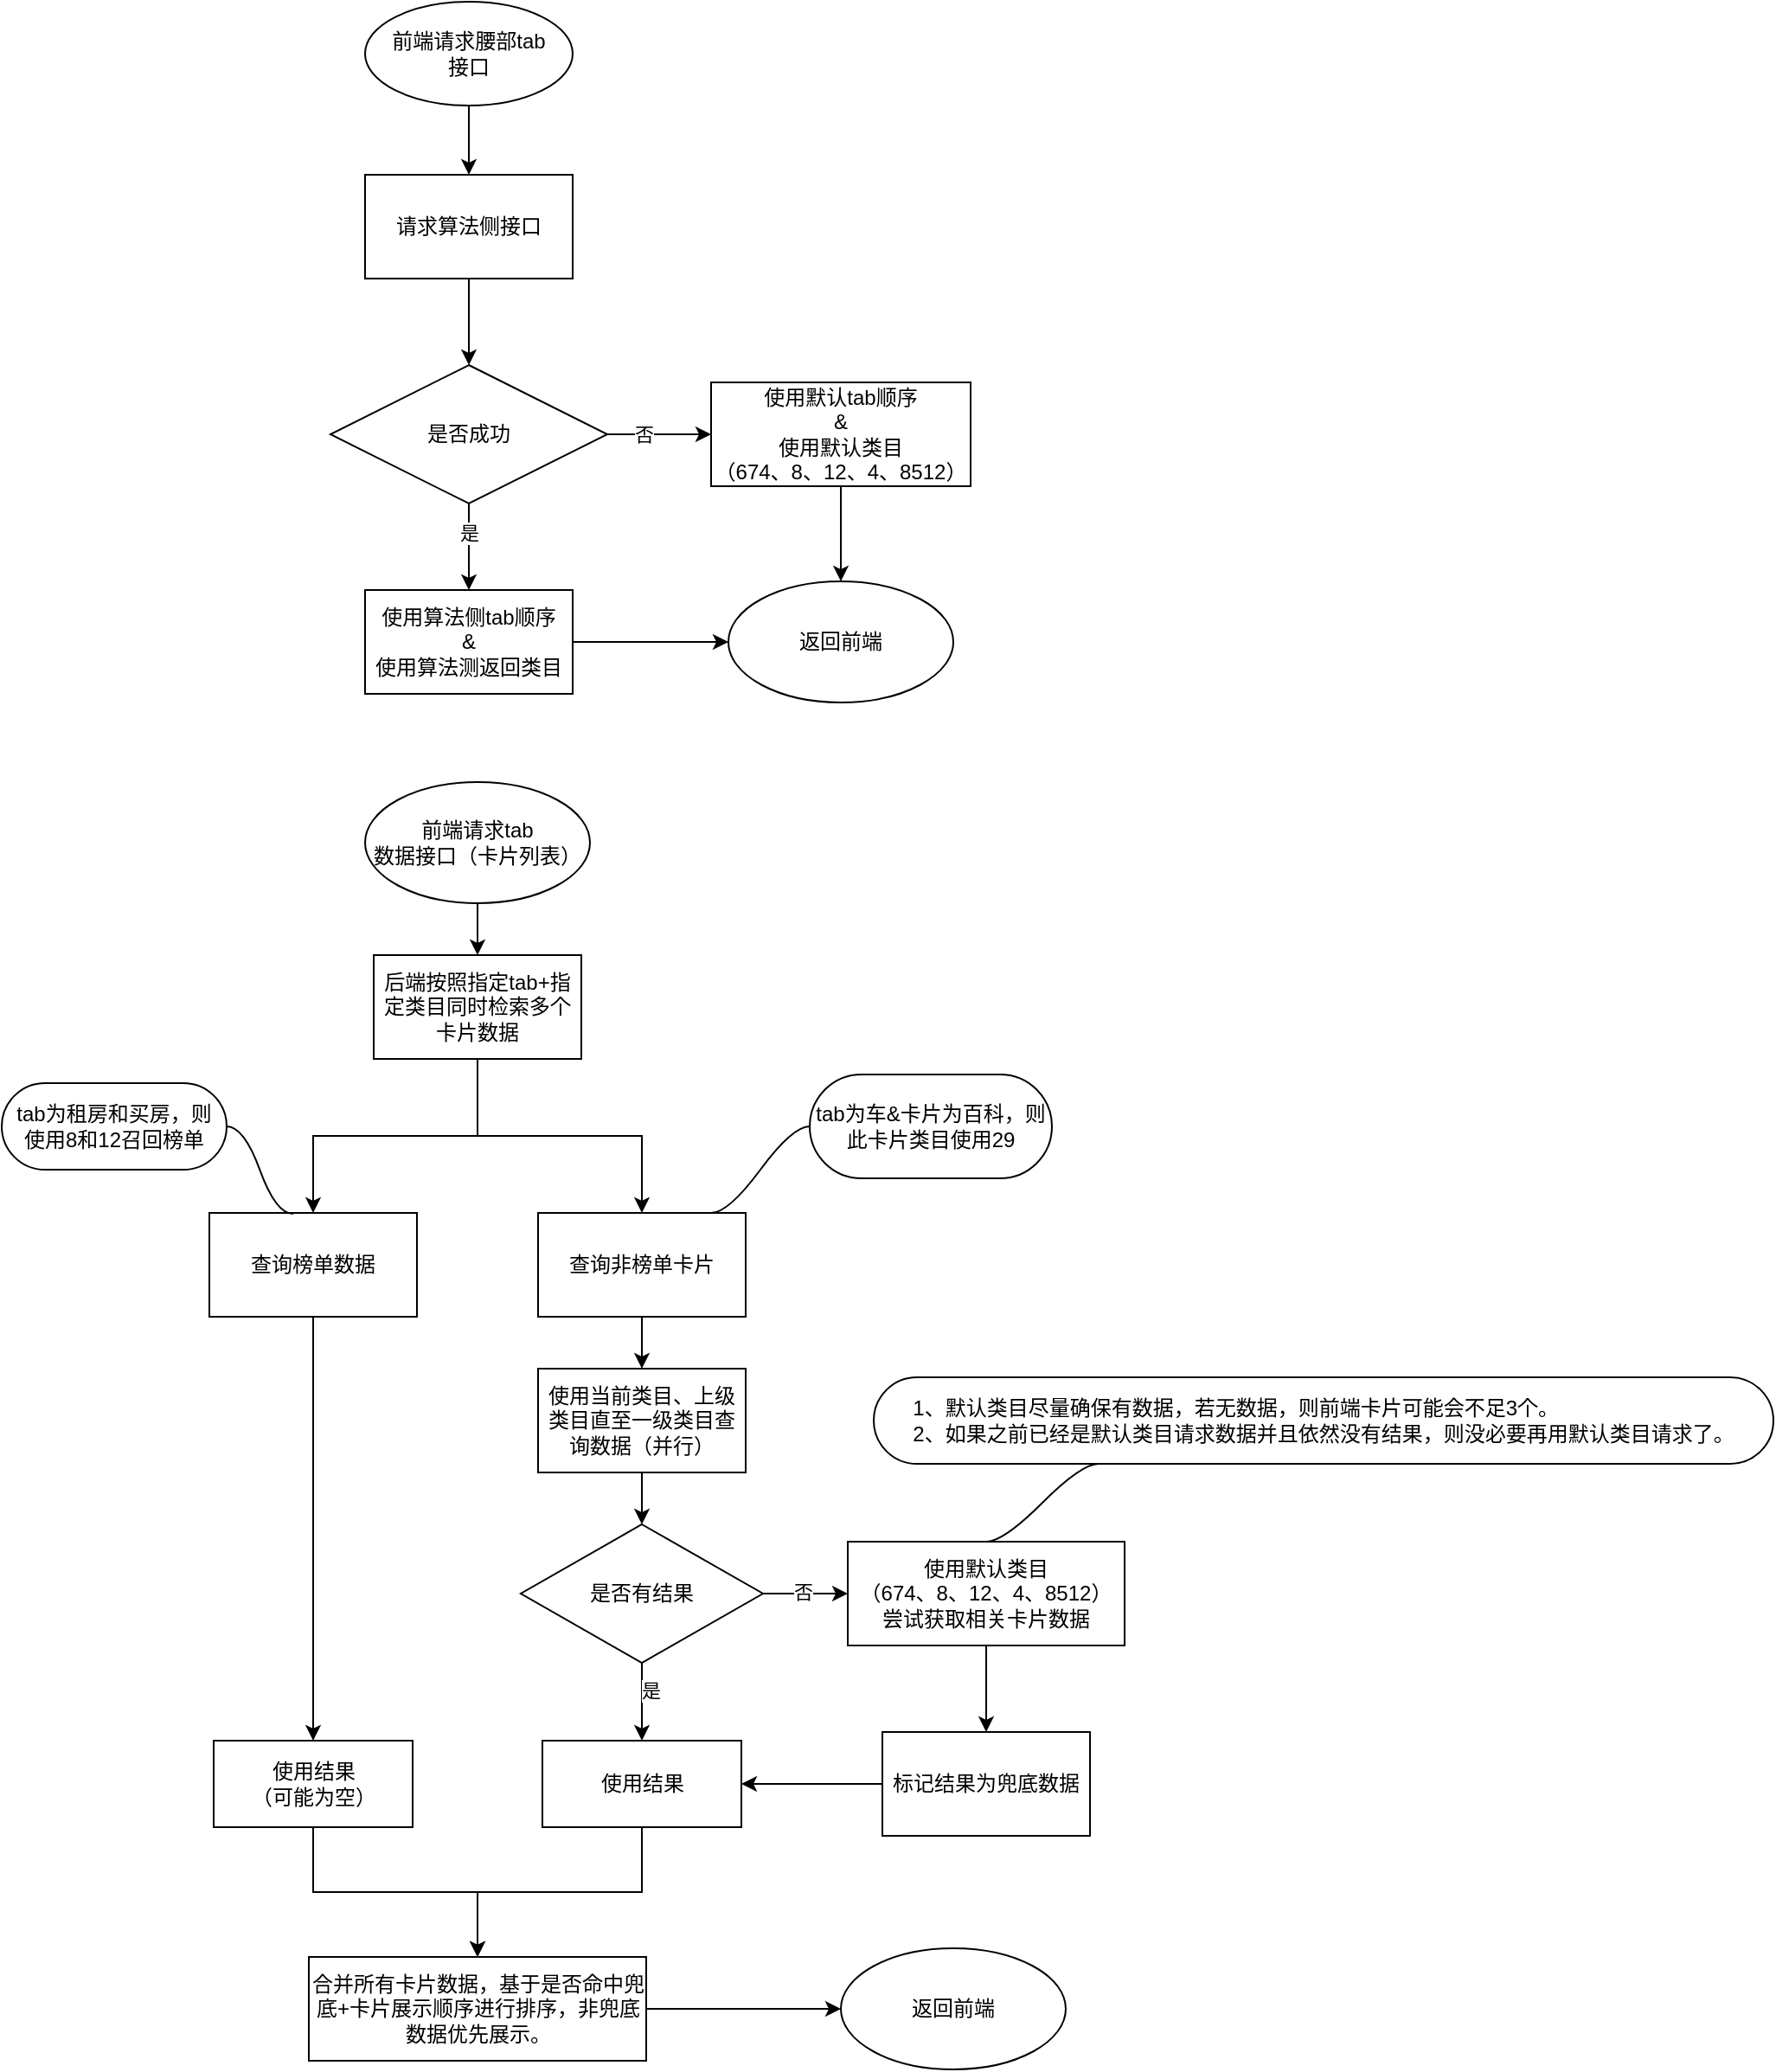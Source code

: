 <mxfile version="24.4.4" type="github">
  <diagram id="C5RBs43oDa-KdzZeNtuy" name="Page-1">
    <mxGraphModel dx="3038" dy="1768" grid="1" gridSize="10" guides="1" tooltips="1" connect="1" arrows="1" fold="1" page="1" pageScale="1" pageWidth="827" pageHeight="1169" math="0" shadow="0">
      <root>
        <mxCell id="WIyWlLk6GJQsqaUBKTNV-0" />
        <mxCell id="WIyWlLk6GJQsqaUBKTNV-1" parent="WIyWlLk6GJQsqaUBKTNV-0" />
        <mxCell id="9rlHRxyPnhzW2T0-l2du-4" value="" style="edgeStyle=orthogonalEdgeStyle;rounded=0;orthogonalLoop=1;jettySize=auto;html=1;" edge="1" parent="WIyWlLk6GJQsqaUBKTNV-1" source="9rlHRxyPnhzW2T0-l2du-2" target="9rlHRxyPnhzW2T0-l2du-3">
          <mxGeometry relative="1" as="geometry" />
        </mxCell>
        <mxCell id="9rlHRxyPnhzW2T0-l2du-2" value="前端请求腰部tab&lt;div&gt;接口&lt;/div&gt;" style="ellipse;whiteSpace=wrap;html=1;" vertex="1" parent="WIyWlLk6GJQsqaUBKTNV-1">
          <mxGeometry x="-810" y="-1160" width="120" height="60" as="geometry" />
        </mxCell>
        <mxCell id="9rlHRxyPnhzW2T0-l2du-6" value="" style="edgeStyle=orthogonalEdgeStyle;rounded=0;orthogonalLoop=1;jettySize=auto;html=1;" edge="1" parent="WIyWlLk6GJQsqaUBKTNV-1" source="9rlHRxyPnhzW2T0-l2du-3" target="9rlHRxyPnhzW2T0-l2du-5">
          <mxGeometry relative="1" as="geometry" />
        </mxCell>
        <mxCell id="9rlHRxyPnhzW2T0-l2du-3" value="请求算法侧接口" style="rounded=0;whiteSpace=wrap;html=1;" vertex="1" parent="WIyWlLk6GJQsqaUBKTNV-1">
          <mxGeometry x="-810" y="-1060" width="120" height="60" as="geometry" />
        </mxCell>
        <mxCell id="9rlHRxyPnhzW2T0-l2du-8" value="" style="edgeStyle=orthogonalEdgeStyle;rounded=0;orthogonalLoop=1;jettySize=auto;html=1;" edge="1" parent="WIyWlLk6GJQsqaUBKTNV-1" source="9rlHRxyPnhzW2T0-l2du-5" target="9rlHRxyPnhzW2T0-l2du-7">
          <mxGeometry relative="1" as="geometry" />
        </mxCell>
        <mxCell id="9rlHRxyPnhzW2T0-l2du-9" value="否" style="edgeLabel;html=1;align=center;verticalAlign=middle;resizable=0;points=[];" vertex="1" connectable="0" parent="9rlHRxyPnhzW2T0-l2du-8">
          <mxGeometry x="-0.319" relative="1" as="geometry">
            <mxPoint as="offset" />
          </mxGeometry>
        </mxCell>
        <mxCell id="9rlHRxyPnhzW2T0-l2du-11" value="" style="edgeStyle=orthogonalEdgeStyle;rounded=0;orthogonalLoop=1;jettySize=auto;html=1;" edge="1" parent="WIyWlLk6GJQsqaUBKTNV-1" source="9rlHRxyPnhzW2T0-l2du-5" target="9rlHRxyPnhzW2T0-l2du-10">
          <mxGeometry relative="1" as="geometry" />
        </mxCell>
        <mxCell id="9rlHRxyPnhzW2T0-l2du-12" value="是" style="edgeLabel;html=1;align=center;verticalAlign=middle;resizable=0;points=[];" vertex="1" connectable="0" parent="9rlHRxyPnhzW2T0-l2du-11">
          <mxGeometry x="-0.333" relative="1" as="geometry">
            <mxPoint as="offset" />
          </mxGeometry>
        </mxCell>
        <mxCell id="9rlHRxyPnhzW2T0-l2du-5" value="是否成功" style="rhombus;whiteSpace=wrap;html=1;rounded=0;" vertex="1" parent="WIyWlLk6GJQsqaUBKTNV-1">
          <mxGeometry x="-830" y="-950" width="160" height="80" as="geometry" />
        </mxCell>
        <mxCell id="9rlHRxyPnhzW2T0-l2du-15" value="" style="edgeStyle=orthogonalEdgeStyle;rounded=0;orthogonalLoop=1;jettySize=auto;html=1;" edge="1" parent="WIyWlLk6GJQsqaUBKTNV-1" source="9rlHRxyPnhzW2T0-l2du-7" target="9rlHRxyPnhzW2T0-l2du-14">
          <mxGeometry relative="1" as="geometry" />
        </mxCell>
        <mxCell id="9rlHRxyPnhzW2T0-l2du-7" value="&lt;div&gt;使用默认tab顺序&lt;br&gt;&amp;amp;&lt;/div&gt;使用默认类目&lt;div&gt;（674、8、12、4、8512）&lt;/div&gt;" style="whiteSpace=wrap;html=1;rounded=0;" vertex="1" parent="WIyWlLk6GJQsqaUBKTNV-1">
          <mxGeometry x="-610" y="-940" width="150" height="60" as="geometry" />
        </mxCell>
        <mxCell id="9rlHRxyPnhzW2T0-l2du-16" value="" style="edgeStyle=orthogonalEdgeStyle;rounded=0;orthogonalLoop=1;jettySize=auto;html=1;" edge="1" parent="WIyWlLk6GJQsqaUBKTNV-1" source="9rlHRxyPnhzW2T0-l2du-10" target="9rlHRxyPnhzW2T0-l2du-14">
          <mxGeometry relative="1" as="geometry" />
        </mxCell>
        <mxCell id="9rlHRxyPnhzW2T0-l2du-10" value="&lt;div&gt;使用算法侧tab顺序&lt;/div&gt;&lt;div&gt;&amp;amp;&lt;/div&gt;使用算法测返回类目" style="whiteSpace=wrap;html=1;rounded=0;" vertex="1" parent="WIyWlLk6GJQsqaUBKTNV-1">
          <mxGeometry x="-810" y="-820" width="120" height="60" as="geometry" />
        </mxCell>
        <mxCell id="9rlHRxyPnhzW2T0-l2du-14" value="返回前端" style="ellipse;whiteSpace=wrap;html=1;" vertex="1" parent="WIyWlLk6GJQsqaUBKTNV-1">
          <mxGeometry x="-600" y="-825" width="130" height="70" as="geometry" />
        </mxCell>
        <mxCell id="9rlHRxyPnhzW2T0-l2du-19" value="" style="edgeStyle=orthogonalEdgeStyle;rounded=0;orthogonalLoop=1;jettySize=auto;html=1;" edge="1" parent="WIyWlLk6GJQsqaUBKTNV-1" source="9rlHRxyPnhzW2T0-l2du-17" target="9rlHRxyPnhzW2T0-l2du-18">
          <mxGeometry relative="1" as="geometry" />
        </mxCell>
        <mxCell id="9rlHRxyPnhzW2T0-l2du-17" value="前端请求tab&lt;div&gt;数据接口（卡片列表）&lt;/div&gt;" style="ellipse;whiteSpace=wrap;html=1;" vertex="1" parent="WIyWlLk6GJQsqaUBKTNV-1">
          <mxGeometry x="-810" y="-709" width="130" height="70" as="geometry" />
        </mxCell>
        <mxCell id="9rlHRxyPnhzW2T0-l2du-25" value="" style="edgeStyle=orthogonalEdgeStyle;rounded=0;orthogonalLoop=1;jettySize=auto;html=1;" edge="1" parent="WIyWlLk6GJQsqaUBKTNV-1" source="9rlHRxyPnhzW2T0-l2du-18" target="9rlHRxyPnhzW2T0-l2du-23">
          <mxGeometry relative="1" as="geometry" />
        </mxCell>
        <mxCell id="9rlHRxyPnhzW2T0-l2du-18" value="后端按照指定tab+指定类目同时检索多个卡片数据" style="rounded=0;whiteSpace=wrap;html=1;" vertex="1" parent="WIyWlLk6GJQsqaUBKTNV-1">
          <mxGeometry x="-805" y="-609" width="120" height="60" as="geometry" />
        </mxCell>
        <mxCell id="9rlHRxyPnhzW2T0-l2du-29" value="" style="edgeStyle=orthogonalEdgeStyle;rounded=0;orthogonalLoop=1;jettySize=auto;html=1;" edge="1" parent="WIyWlLk6GJQsqaUBKTNV-1" source="9rlHRxyPnhzW2T0-l2du-22" target="9rlHRxyPnhzW2T0-l2du-51">
          <mxGeometry relative="1" as="geometry">
            <mxPoint x="-840" y="-330" as="targetPoint" />
          </mxGeometry>
        </mxCell>
        <mxCell id="9rlHRxyPnhzW2T0-l2du-22" value="查询榜单数据" style="rounded=0;whiteSpace=wrap;html=1;" vertex="1" parent="WIyWlLk6GJQsqaUBKTNV-1">
          <mxGeometry x="-900" y="-460" width="120" height="60" as="geometry" />
        </mxCell>
        <mxCell id="9rlHRxyPnhzW2T0-l2du-31" value="" style="edgeStyle=orthogonalEdgeStyle;rounded=0;orthogonalLoop=1;jettySize=auto;html=1;" edge="1" parent="WIyWlLk6GJQsqaUBKTNV-1" source="9rlHRxyPnhzW2T0-l2du-23" target="9rlHRxyPnhzW2T0-l2du-30">
          <mxGeometry relative="1" as="geometry" />
        </mxCell>
        <mxCell id="9rlHRxyPnhzW2T0-l2du-23" value="查询非榜单卡片" style="rounded=0;whiteSpace=wrap;html=1;" vertex="1" parent="WIyWlLk6GJQsqaUBKTNV-1">
          <mxGeometry x="-710" y="-460" width="120" height="60" as="geometry" />
        </mxCell>
        <mxCell id="9rlHRxyPnhzW2T0-l2du-27" value="" style="edgeStyle=orthogonalEdgeStyle;rounded=0;orthogonalLoop=1;jettySize=auto;html=1;exitX=0.5;exitY=1;exitDx=0;exitDy=0;entryX=0.5;entryY=0;entryDx=0;entryDy=0;" edge="1" parent="WIyWlLk6GJQsqaUBKTNV-1" source="9rlHRxyPnhzW2T0-l2du-18" target="9rlHRxyPnhzW2T0-l2du-22">
          <mxGeometry relative="1" as="geometry">
            <mxPoint x="-905.55" y="-490" as="sourcePoint" />
            <mxPoint x="-810" y="-460" as="targetPoint" />
          </mxGeometry>
        </mxCell>
        <mxCell id="9rlHRxyPnhzW2T0-l2du-35" value="" style="edgeStyle=orthogonalEdgeStyle;rounded=0;orthogonalLoop=1;jettySize=auto;html=1;" edge="1" parent="WIyWlLk6GJQsqaUBKTNV-1" source="9rlHRxyPnhzW2T0-l2du-30" target="9rlHRxyPnhzW2T0-l2du-34">
          <mxGeometry relative="1" as="geometry" />
        </mxCell>
        <mxCell id="9rlHRxyPnhzW2T0-l2du-30" value="使用当前类目、上级类目直至一级类目查询数据（并行）" style="rounded=0;whiteSpace=wrap;html=1;" vertex="1" parent="WIyWlLk6GJQsqaUBKTNV-1">
          <mxGeometry x="-710" y="-370" width="120" height="60" as="geometry" />
        </mxCell>
        <mxCell id="9rlHRxyPnhzW2T0-l2du-37" value="" style="edgeStyle=orthogonalEdgeStyle;rounded=0;orthogonalLoop=1;jettySize=auto;html=1;" edge="1" parent="WIyWlLk6GJQsqaUBKTNV-1" source="9rlHRxyPnhzW2T0-l2du-34" target="9rlHRxyPnhzW2T0-l2du-36">
          <mxGeometry relative="1" as="geometry" />
        </mxCell>
        <mxCell id="9rlHRxyPnhzW2T0-l2du-38" value="否" style="edgeLabel;html=1;align=center;verticalAlign=middle;resizable=0;points=[];" vertex="1" connectable="0" parent="9rlHRxyPnhzW2T0-l2du-37">
          <mxGeometry x="-0.061" y="1" relative="1" as="geometry">
            <mxPoint as="offset" />
          </mxGeometry>
        </mxCell>
        <mxCell id="9rlHRxyPnhzW2T0-l2du-45" value="" style="edgeStyle=orthogonalEdgeStyle;rounded=0;orthogonalLoop=1;jettySize=auto;html=1;" edge="1" parent="WIyWlLk6GJQsqaUBKTNV-1" source="9rlHRxyPnhzW2T0-l2du-34" target="9rlHRxyPnhzW2T0-l2du-44">
          <mxGeometry relative="1" as="geometry" />
        </mxCell>
        <mxCell id="9rlHRxyPnhzW2T0-l2du-64" value="是" style="edgeLabel;html=1;align=center;verticalAlign=middle;resizable=0;points=[];" vertex="1" connectable="0" parent="9rlHRxyPnhzW2T0-l2du-45">
          <mxGeometry x="-0.302" y="5" relative="1" as="geometry">
            <mxPoint as="offset" />
          </mxGeometry>
        </mxCell>
        <mxCell id="9rlHRxyPnhzW2T0-l2du-34" value="是否有结果" style="rhombus;whiteSpace=wrap;html=1;rounded=0;" vertex="1" parent="WIyWlLk6GJQsqaUBKTNV-1">
          <mxGeometry x="-720" y="-280" width="140" height="80" as="geometry" />
        </mxCell>
        <mxCell id="9rlHRxyPnhzW2T0-l2du-49" value="" style="edgeStyle=orthogonalEdgeStyle;rounded=0;orthogonalLoop=1;jettySize=auto;html=1;" edge="1" parent="WIyWlLk6GJQsqaUBKTNV-1" source="9rlHRxyPnhzW2T0-l2du-36" target="9rlHRxyPnhzW2T0-l2du-48">
          <mxGeometry relative="1" as="geometry" />
        </mxCell>
        <mxCell id="9rlHRxyPnhzW2T0-l2du-36" value="使用默认类目&lt;div&gt;（674、8、12、4、8512）&lt;div&gt;尝试获取相关卡片数据&lt;/div&gt;&lt;/div&gt;" style="whiteSpace=wrap;html=1;rounded=0;" vertex="1" parent="WIyWlLk6GJQsqaUBKTNV-1">
          <mxGeometry x="-531" y="-270" width="160" height="60" as="geometry" />
        </mxCell>
        <mxCell id="9rlHRxyPnhzW2T0-l2du-39" value="tab为车&amp;amp;卡片为百科，则此卡片类目使用29" style="whiteSpace=wrap;html=1;rounded=1;arcSize=50;align=center;verticalAlign=middle;strokeWidth=1;autosize=1;spacing=4;treeFolding=1;treeMoving=1;newEdgeStyle={&quot;edgeStyle&quot;:&quot;entityRelationEdgeStyle&quot;,&quot;startArrow&quot;:&quot;none&quot;,&quot;endArrow&quot;:&quot;none&quot;,&quot;segment&quot;:10,&quot;curved&quot;:1,&quot;sourcePerimeterSpacing&quot;:0,&quot;targetPerimeterSpacing&quot;:0};" vertex="1" parent="WIyWlLk6GJQsqaUBKTNV-1">
          <mxGeometry x="-553" y="-540" width="140" height="60" as="geometry" />
        </mxCell>
        <mxCell id="9rlHRxyPnhzW2T0-l2du-40" value="" style="edgeStyle=entityRelationEdgeStyle;startArrow=none;endArrow=none;segment=10;curved=1;sourcePerimeterSpacing=0;targetPerimeterSpacing=0;rounded=0;" edge="1" target="9rlHRxyPnhzW2T0-l2du-39" parent="WIyWlLk6GJQsqaUBKTNV-1">
          <mxGeometry relative="1" as="geometry">
            <mxPoint x="-610" y="-460" as="sourcePoint" />
          </mxGeometry>
        </mxCell>
        <mxCell id="9rlHRxyPnhzW2T0-l2du-42" value="tab为租房和买房，则使用8和12召回榜单" style="whiteSpace=wrap;html=1;rounded=1;arcSize=50;align=center;verticalAlign=middle;strokeWidth=1;autosize=1;spacing=4;treeFolding=1;treeMoving=1;newEdgeStyle={&quot;edgeStyle&quot;:&quot;entityRelationEdgeStyle&quot;,&quot;startArrow&quot;:&quot;none&quot;,&quot;endArrow&quot;:&quot;none&quot;,&quot;segment&quot;:10,&quot;curved&quot;:1,&quot;sourcePerimeterSpacing&quot;:0,&quot;targetPerimeterSpacing&quot;:0};" vertex="1" parent="WIyWlLk6GJQsqaUBKTNV-1">
          <mxGeometry x="-1020" y="-535" width="130" height="50" as="geometry" />
        </mxCell>
        <mxCell id="9rlHRxyPnhzW2T0-l2du-43" value="" style="edgeStyle=entityRelationEdgeStyle;startArrow=none;endArrow=none;segment=10;curved=1;sourcePerimeterSpacing=0;targetPerimeterSpacing=0;rounded=0;exitX=0.404;exitY=0.009;exitDx=0;exitDy=0;exitPerimeter=0;" edge="1" target="9rlHRxyPnhzW2T0-l2du-42" parent="WIyWlLk6GJQsqaUBKTNV-1" source="9rlHRxyPnhzW2T0-l2du-22">
          <mxGeometry relative="1" as="geometry">
            <mxPoint x="-913.12" y="-467.59" as="sourcePoint" />
            <Array as="points">
              <mxPoint x="-850" y="-460" />
              <mxPoint x="-860" y="-460" />
              <mxPoint x="-860" y="-460" />
            </Array>
          </mxGeometry>
        </mxCell>
        <mxCell id="9rlHRxyPnhzW2T0-l2du-54" value="" style="edgeStyle=orthogonalEdgeStyle;rounded=0;orthogonalLoop=1;jettySize=auto;html=1;" edge="1" parent="WIyWlLk6GJQsqaUBKTNV-1" source="9rlHRxyPnhzW2T0-l2du-44" target="9rlHRxyPnhzW2T0-l2du-52">
          <mxGeometry relative="1" as="geometry" />
        </mxCell>
        <mxCell id="9rlHRxyPnhzW2T0-l2du-44" value="使用结果" style="whiteSpace=wrap;html=1;rounded=0;" vertex="1" parent="WIyWlLk6GJQsqaUBKTNV-1">
          <mxGeometry x="-707.5" y="-155" width="115" height="50" as="geometry" />
        </mxCell>
        <mxCell id="9rlHRxyPnhzW2T0-l2du-50" value="" style="edgeStyle=orthogonalEdgeStyle;rounded=0;orthogonalLoop=1;jettySize=auto;html=1;" edge="1" parent="WIyWlLk6GJQsqaUBKTNV-1" source="9rlHRxyPnhzW2T0-l2du-48" target="9rlHRxyPnhzW2T0-l2du-44">
          <mxGeometry relative="1" as="geometry" />
        </mxCell>
        <mxCell id="9rlHRxyPnhzW2T0-l2du-48" value="标记结果为兜底数据" style="whiteSpace=wrap;html=1;rounded=0;" vertex="1" parent="WIyWlLk6GJQsqaUBKTNV-1">
          <mxGeometry x="-511" y="-160" width="120" height="60" as="geometry" />
        </mxCell>
        <mxCell id="9rlHRxyPnhzW2T0-l2du-53" value="" style="edgeStyle=orthogonalEdgeStyle;rounded=0;orthogonalLoop=1;jettySize=auto;html=1;" edge="1" parent="WIyWlLk6GJQsqaUBKTNV-1" source="9rlHRxyPnhzW2T0-l2du-51" target="9rlHRxyPnhzW2T0-l2du-52">
          <mxGeometry relative="1" as="geometry" />
        </mxCell>
        <mxCell id="9rlHRxyPnhzW2T0-l2du-51" value="使用结果&lt;div&gt;（可能为空）&lt;/div&gt;" style="whiteSpace=wrap;html=1;rounded=0;" vertex="1" parent="WIyWlLk6GJQsqaUBKTNV-1">
          <mxGeometry x="-897.5" y="-155" width="115" height="50" as="geometry" />
        </mxCell>
        <mxCell id="9rlHRxyPnhzW2T0-l2du-57" value="" style="edgeStyle=orthogonalEdgeStyle;rounded=0;orthogonalLoop=1;jettySize=auto;html=1;" edge="1" parent="WIyWlLk6GJQsqaUBKTNV-1" source="9rlHRxyPnhzW2T0-l2du-52" target="9rlHRxyPnhzW2T0-l2du-56">
          <mxGeometry relative="1" as="geometry" />
        </mxCell>
        <mxCell id="9rlHRxyPnhzW2T0-l2du-52" value="合并所有卡片数据，基于是否命中兜底+卡片展示顺序进行排序，非兜底数据优先展示。" style="whiteSpace=wrap;html=1;rounded=0;" vertex="1" parent="WIyWlLk6GJQsqaUBKTNV-1">
          <mxGeometry x="-842.5" y="-30" width="195" height="60" as="geometry" />
        </mxCell>
        <mxCell id="9rlHRxyPnhzW2T0-l2du-56" value="返回前端" style="ellipse;whiteSpace=wrap;html=1;" vertex="1" parent="WIyWlLk6GJQsqaUBKTNV-1">
          <mxGeometry x="-535" y="-35" width="130" height="70" as="geometry" />
        </mxCell>
        <mxCell id="9rlHRxyPnhzW2T0-l2du-58" value="&lt;div style=&quot;text-align: left;&quot;&gt;&lt;span style=&quot;background-color: initial;&quot;&gt;1、默认类目尽量确保有数据，若无数据，则前端卡片可能会不足3个。&lt;/span&gt;&lt;/div&gt;&lt;div style=&quot;text-align: left;&quot;&gt;&lt;span style=&quot;&quot;&gt;2、如果之前已经是默认类目请求数据并且依然没有结果，则没必要再用默认类目请求了。&lt;/span&gt;&lt;br&gt;&lt;/div&gt;" style="whiteSpace=wrap;html=1;rounded=1;arcSize=50;align=center;verticalAlign=middle;strokeWidth=1;autosize=1;spacing=4;treeFolding=1;treeMoving=1;newEdgeStyle={&quot;edgeStyle&quot;:&quot;entityRelationEdgeStyle&quot;,&quot;startArrow&quot;:&quot;none&quot;,&quot;endArrow&quot;:&quot;none&quot;,&quot;segment&quot;:10,&quot;curved&quot;:1,&quot;sourcePerimeterSpacing&quot;:0,&quot;targetPerimeterSpacing&quot;:0};" vertex="1" parent="WIyWlLk6GJQsqaUBKTNV-1">
          <mxGeometry x="-516" y="-365" width="520" height="50" as="geometry" />
        </mxCell>
        <mxCell id="9rlHRxyPnhzW2T0-l2du-59" value="" style="edgeStyle=entityRelationEdgeStyle;startArrow=none;endArrow=none;segment=10;curved=1;sourcePerimeterSpacing=0;targetPerimeterSpacing=0;rounded=0;exitX=0.5;exitY=0;exitDx=0;exitDy=0;entryX=0.25;entryY=1;entryDx=0;entryDy=0;" edge="1" parent="WIyWlLk6GJQsqaUBKTNV-1" target="9rlHRxyPnhzW2T0-l2du-58" source="9rlHRxyPnhzW2T0-l2du-36">
          <mxGeometry relative="1" as="geometry">
            <mxPoint x="-391" y="-270" as="sourcePoint" />
          </mxGeometry>
        </mxCell>
      </root>
    </mxGraphModel>
  </diagram>
</mxfile>
